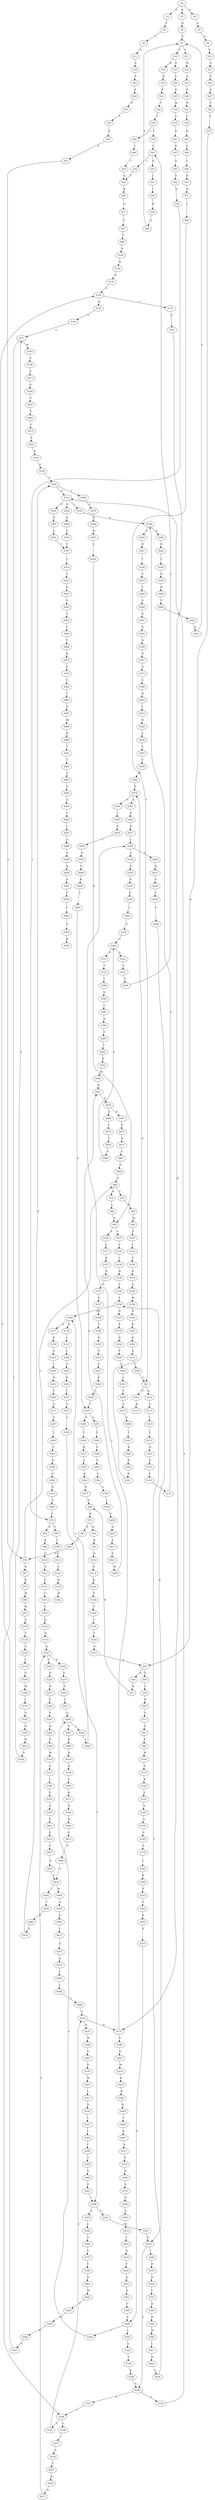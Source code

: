 strict digraph  {
	S0 -> S1 [ label = K ];
	S0 -> S2 [ label = S ];
	S0 -> S3 [ label = P ];
	S1 -> S4 [ label = D ];
	S2 -> S5 [ label = S ];
	S3 -> S6 [ label = Y ];
	S4 -> S7 [ label = E ];
	S5 -> S8 [ label = G ];
	S6 -> S9 [ label = T ];
	S7 -> S10 [ label = P ];
	S7 -> S11 [ label = V ];
	S8 -> S12 [ label = V ];
	S9 -> S13 [ label = G ];
	S10 -> S14 [ label = K ];
	S10 -> S15 [ label = Q ];
	S11 -> S16 [ label = H ];
	S12 -> S17 [ label = V ];
	S13 -> S18 [ label = V ];
	S14 -> S19 [ label = N ];
	S15 -> S20 [ label = V ];
	S16 -> S21 [ label = S ];
	S17 -> S22 [ label = V ];
	S18 -> S23 [ label = P ];
	S19 -> S24 [ label = F ];
	S20 -> S25 [ label = D ];
	S21 -> S26 [ label = S ];
	S22 -> S27 [ label = G ];
	S23 -> S28 [ label = E ];
	S24 -> S29 [ label = C ];
	S25 -> S30 [ label = M ];
	S26 -> S31 [ label = N ];
	S27 -> S32 [ label = Y ];
	S28 -> S33 [ label = H ];
	S29 -> S34 [ label = Y ];
	S30 -> S35 [ label = S ];
	S31 -> S36 [ label = L ];
	S32 -> S37 [ label = S ];
	S33 -> S38 [ label = A ];
	S34 -> S39 [ label = T ];
	S34 -> S40 [ label = I ];
	S35 -> S41 [ label = H ];
	S36 -> S42 [ label = Q ];
	S37 -> S43 [ label = K ];
	S38 -> S44 [ label = K ];
	S39 -> S45 [ label = L ];
	S40 -> S46 [ label = L ];
	S41 -> S47 [ label = R ];
	S42 -> S48 [ label = F ];
	S43 -> S49 [ label = K ];
	S43 -> S50 [ label = L ];
	S44 -> S51 [ label = A ];
	S45 -> S52 [ label = C ];
	S45 -> S53 [ label = Q ];
	S46 -> S54 [ label = C ];
	S47 -> S55 [ label = A ];
	S48 -> S56 [ label = L ];
	S49 -> S57 [ label = K ];
	S50 -> S58 [ label = L ];
	S51 -> S59 [ label = G ];
	S52 -> S60 [ label = C ];
	S53 -> S61 [ label = L ];
	S54 -> S60 [ label = C ];
	S55 -> S62 [ label = D ];
	S56 -> S63 [ label = R ];
	S57 -> S64 [ label = R ];
	S58 -> S65 [ label = H ];
	S59 -> S66 [ label = G ];
	S59 -> S67 [ label = R ];
	S60 -> S68 [ label = K ];
	S61 -> S69 [ label = I ];
	S62 -> S70 [ label = E ];
	S63 -> S71 [ label = D ];
	S64 -> S72 [ label = K ];
	S65 -> S73 [ label = G ];
	S66 -> S74 [ label = R ];
	S66 -> S75 [ label = F ];
	S67 -> S76 [ label = K ];
	S68 -> S77 [ label = G ];
	S69 -> S78 [ label = K ];
	S70 -> S79 [ label = L ];
	S71 -> S80 [ label = I ];
	S72 -> S81 [ label = K ];
	S72 -> S82 [ label = H ];
	S73 -> S83 [ label = D ];
	S74 -> S84 [ label = L ];
	S75 -> S85 [ label = K ];
	S76 -> S86 [ label = M ];
	S77 -> S87 [ label = C ];
	S78 -> S88 [ label = D ];
	S79 -> S89 [ label = Q ];
	S79 -> S90 [ label = V ];
	S80 -> S91 [ label = T ];
	S81 -> S92 [ label = A ];
	S82 -> S93 [ label = K ];
	S83 -> S94 [ label = F ];
	S84 -> S95 [ label = R ];
	S85 -> S96 [ label = M ];
	S86 -> S97 [ label = M ];
	S87 -> S98 [ label = Y ];
	S88 -> S7 [ label = E ];
	S89 -> S99 [ label = K ];
	S90 -> S100 [ label = I ];
	S91 -> S101 [ label = H ];
	S91 -> S102 [ label = Q ];
	S92 -> S59 [ label = G ];
	S93 -> S103 [ label = N ];
	S94 -> S104 [ label = M ];
	S95 -> S105 [ label = L ];
	S95 -> S106 [ label = S ];
	S96 -> S107 [ label = E ];
	S97 -> S108 [ label = A ];
	S98 -> S109 [ label = H ];
	S99 -> S110 [ label = G ];
	S100 -> S111 [ label = T ];
	S101 -> S112 [ label = W ];
	S102 -> S113 [ label = V ];
	S103 -> S114 [ label = K ];
	S104 -> S115 [ label = E ];
	S105 -> S116 [ label = V ];
	S106 -> S117 [ label = I ];
	S107 -> S118 [ label = L ];
	S108 -> S119 [ label = T ];
	S109 -> S120 [ label = R ];
	S110 -> S121 [ label = A ];
	S111 -> S122 [ label = I ];
	S113 -> S123 [ label = L ];
	S114 -> S124 [ label = K ];
	S115 -> S125 [ label = K ];
	S116 -> S126 [ label = L ];
	S117 -> S127 [ label = K ];
	S118 -> S128 [ label = F ];
	S119 -> S129 [ label = A ];
	S120 -> S130 [ label = D ];
	S121 -> S131 [ label = F ];
	S122 -> S132 [ label = R ];
	S123 -> S133 [ label = L ];
	S124 -> S134 [ label = P ];
	S125 -> S135 [ label = E ];
	S126 -> S136 [ label = H ];
	S127 -> S137 [ label = G ];
	S128 -> S138 [ label = K ];
	S129 -> S139 [ label = L ];
	S130 -> S140 [ label = F ];
	S131 -> S141 [ label = I ];
	S132 -> S142 [ label = M ];
	S133 -> S143 [ label = N ];
	S134 -> S144 [ label = T ];
	S135 -> S145 [ label = N ];
	S136 -> S146 [ label = L ];
	S137 -> S147 [ label = N ];
	S138 -> S148 [ label = G ];
	S139 -> S149 [ label = G ];
	S140 -> S150 [ label = H ];
	S140 -> S151 [ label = L ];
	S141 -> S152 [ label = L ];
	S143 -> S153 [ label = K ];
	S144 -> S154 [ label = T ];
	S145 -> S155 [ label = A ];
	S146 -> S156 [ label = T ];
	S147 -> S157 [ label = E ];
	S148 -> S158 [ label = M ];
	S149 -> S159 [ label = M ];
	S150 -> S160 [ label = S ];
	S151 -> S161 [ label = E ];
	S152 -> S162 [ label = R ];
	S153 -> S163 [ label = E ];
	S154 -> S164 [ label = Y ];
	S155 -> S165 [ label = A ];
	S156 -> S166 [ label = S ];
	S156 -> S167 [ label = D ];
	S157 -> S168 [ label = D ];
	S158 -> S169 [ label = R ];
	S159 -> S170 [ label = Y ];
	S160 -> S171 [ label = A ];
	S161 -> S172 [ label = R ];
	S162 -> S173 [ label = Q ];
	S163 -> S174 [ label = I ];
	S164 -> S175 [ label = S ];
	S165 -> S176 [ label = V ];
	S166 -> S177 [ label = E ];
	S166 -> S178 [ label = S ];
	S167 -> S179 [ label = K ];
	S168 -> S180 [ label = V ];
	S169 -> S181 [ label = K ];
	S170 -> S182 [ label = G ];
	S171 -> S183 [ label = M ];
	S171 -> S184 [ label = I ];
	S172 -> S185 [ label = L ];
	S172 -> S186 [ label = K ];
	S173 -> S187 [ label = Q ];
	S174 -> S188 [ label = Q ];
	S175 -> S43 [ label = K ];
	S176 -> S189 [ label = L ];
	S177 -> S190 [ label = K ];
	S178 -> S191 [ label = L ];
	S179 -> S192 [ label = N ];
	S180 -> S193 [ label = K ];
	S181 -> S194 [ label = D ];
	S182 -> S195 [ label = R ];
	S183 -> S196 [ label = F ];
	S184 -> S197 [ label = L ];
	S184 -> S198 [ label = Y ];
	S185 -> S199 [ label = A ];
	S185 -> S200 [ label = Y ];
	S186 -> S201 [ label = S ];
	S187 -> S202 [ label = D ];
	S187 -> S203 [ label = F ];
	S188 -> S204 [ label = E ];
	S188 -> S205 [ label = D ];
	S189 -> S206 [ label = R ];
	S190 -> S207 [ label = Q ];
	S191 -> S208 [ label = L ];
	S192 -> S209 [ label = Y ];
	S193 -> S210 [ label = Y ];
	S194 -> S211 [ label = D ];
	S195 -> S212 [ label = H ];
	S196 -> S213 [ label = V ];
	S197 -> S214 [ label = E ];
	S198 -> S215 [ label = L ];
	S199 -> S216 [ label = S ];
	S200 -> S217 [ label = H ];
	S201 -> S218 [ label = M ];
	S202 -> S219 [ label = P ];
	S203 -> S220 [ label = N ];
	S204 -> S221 [ label = R ];
	S205 -> S222 [ label = K ];
	S206 -> S223 [ label = F ];
	S207 -> S224 [ label = I ];
	S208 -> S225 [ label = S ];
	S209 -> S226 [ label = G ];
	S210 -> S227 [ label = Y ];
	S211 -> S228 [ label = I ];
	S212 -> S229 [ label = S ];
	S213 -> S230 [ label = G ];
	S214 -> S172 [ label = R ];
	S214 -> S231 [ label = N ];
	S215 -> S232 [ label = A ];
	S216 -> S233 [ label = K ];
	S217 -> S234 [ label = V ];
	S218 -> S235 [ label = K ];
	S219 -> S236 [ label = P ];
	S220 -> S237 [ label = R ];
	S221 -> S238 [ label = I ];
	S222 -> S239 [ label = L ];
	S223 -> S240 [ label = V ];
	S224 -> S241 [ label = N ];
	S225 -> S242 [ label = R ];
	S226 -> S243 [ label = L ];
	S227 -> S244 [ label = K ];
	S228 -> S91 [ label = T ];
	S229 -> S171 [ label = A ];
	S230 -> S245 [ label = A ];
	S231 -> S246 [ label = W ];
	S232 -> S247 [ label = T ];
	S233 -> S248 [ label = V ];
	S234 -> S249 [ label = T ];
	S235 -> S250 [ label = N ];
	S236 -> S251 [ label = I ];
	S237 -> S252 [ label = V ];
	S238 -> S253 [ label = Y ];
	S239 -> S254 [ label = D ];
	S240 -> S255 [ label = S ];
	S241 -> S256 [ label = Y ];
	S242 -> S257 [ label = I ];
	S243 -> S258 [ label = Y ];
	S244 -> S259 [ label = L ];
	S245 -> S260 [ label = G ];
	S246 -> S261 [ label = G ];
	S247 -> S262 [ label = R ];
	S248 -> S263 [ label = T ];
	S249 -> S264 [ label = T ];
	S250 -> S265 [ label = N ];
	S251 -> S266 [ label = G ];
	S252 -> S267 [ label = P ];
	S253 -> S268 [ label = I ];
	S254 -> S269 [ label = R ];
	S255 -> S270 [ label = V ];
	S256 -> S271 [ label = D ];
	S257 -> S272 [ label = S ];
	S258 -> S273 [ label = V ];
	S259 -> S274 [ label = V ];
	S260 -> S275 [ label = C ];
	S261 -> S276 [ label = D ];
	S262 -> S277 [ label = Q ];
	S263 -> S278 [ label = A ];
	S264 -> S279 [ label = K ];
	S265 -> S280 [ label = T ];
	S266 -> S281 [ label = E ];
	S266 -> S282 [ label = L ];
	S267 -> S283 [ label = R ];
	S268 -> S284 [ label = A ];
	S269 -> S285 [ label = V ];
	S270 -> S286 [ label = P ];
	S271 -> S287 [ label = S ];
	S272 -> S288 [ label = G ];
	S273 -> S289 [ label = N ];
	S274 -> S290 [ label = A ];
	S274 -> S291 [ label = S ];
	S275 -> S292 [ label = E ];
	S276 -> S293 [ label = W ];
	S277 -> S187 [ label = Q ];
	S278 -> S294 [ label = G ];
	S279 -> S295 [ label = S ];
	S279 -> S296 [ label = I ];
	S280 -> S297 [ label = K ];
	S281 -> S298 [ label = K ];
	S282 -> S299 [ label = T ];
	S283 -> S300 [ label = D ];
	S284 -> S301 [ label = D ];
	S285 -> S302 [ label = K ];
	S286 -> S303 [ label = L ];
	S286 -> S304 [ label = I ];
	S287 -> S305 [ label = L ];
	S288 -> S306 [ label = I ];
	S289 -> S307 [ label = L ];
	S290 -> S308 [ label = L ];
	S291 -> S309 [ label = G ];
	S292 -> S310 [ label = D ];
	S293 -> S311 [ label = L ];
	S294 -> S312 [ label = A ];
	S294 -> S313 [ label = S ];
	S295 -> S314 [ label = P ];
	S295 -> S315 [ label = A ];
	S296 -> S316 [ label = P ];
	S297 -> S317 [ label = K ];
	S298 -> S318 [ label = D ];
	S299 -> S166 [ label = S ];
	S300 -> S319 [ label = W ];
	S301 -> S320 [ label = G ];
	S302 -> S321 [ label = D ];
	S303 -> S322 [ label = G ];
	S304 -> S266 [ label = G ];
	S305 -> S323 [ label = T ];
	S306 -> S324 [ label = T ];
	S306 -> S325 [ label = E ];
	S307 -> S326 [ label = K ];
	S308 -> S327 [ label = K ];
	S309 -> S328 [ label = S ];
	S310 -> S329 [ label = S ];
	S311 -> S330 [ label = D ];
	S312 -> S331 [ label = Y ];
	S313 -> S332 [ label = T ];
	S314 -> S333 [ label = E ];
	S315 -> S184 [ label = I ];
	S316 -> S334 [ label = D ];
	S317 -> S335 [ label = N ];
	S318 -> S336 [ label = Q ];
	S319 -> S337 [ label = S ];
	S320 -> S338 [ label = N ];
	S321 -> S7 [ label = E ];
	S322 -> S339 [ label = T ];
	S323 -> S340 [ label = R ];
	S324 -> S341 [ label = T ];
	S325 -> S342 [ label = L ];
	S326 -> S343 [ label = P ];
	S327 -> S344 [ label = V ];
	S328 -> S345 [ label = V ];
	S329 -> S346 [ label = P ];
	S330 -> S347 [ label = L ];
	S331 -> S348 [ label = T ];
	S332 -> S349 [ label = I ];
	S333 -> S350 [ label = V ];
	S333 -> S351 [ label = I ];
	S333 -> S352 [ label = G ];
	S334 -> S353 [ label = I ];
	S335 -> S354 [ label = R ];
	S336 -> S355 [ label = I ];
	S337 -> S356 [ label = L ];
	S338 -> S357 [ label = H ];
	S339 -> S358 [ label = K ];
	S340 -> S359 [ label = G ];
	S341 -> S279 [ label = K ];
	S342 -> S360 [ label = G ];
	S343 -> S361 [ label = K ];
	S344 -> S362 [ label = K ];
	S345 -> S363 [ label = L ];
	S346 -> S333 [ label = E ];
	S346 -> S364 [ label = C ];
	S347 -> S365 [ label = I ];
	S348 -> S45 [ label = L ];
	S349 -> S366 [ label = G ];
	S350 -> S367 [ label = E ];
	S351 -> S188 [ label = Q ];
	S352 -> S368 [ label = E ];
	S353 -> S369 [ label = D ];
	S354 -> S370 [ label = S ];
	S355 -> S371 [ label = K ];
	S356 -> S372 [ label = Y ];
	S357 -> S373 [ label = A ];
	S358 -> S295 [ label = S ];
	S359 -> S374 [ label = D ];
	S360 -> S375 [ label = Y ];
	S361 -> S376 [ label = D ];
	S362 -> S377 [ label = K ];
	S363 -> S378 [ label = G ];
	S364 -> S379 [ label = E ];
	S365 -> S380 [ label = I ];
	S366 -> S381 [ label = I ];
	S367 -> S382 [ label = L ];
	S368 -> S383 [ label = L ];
	S369 -> S384 [ label = D ];
	S370 -> S385 [ label = N ];
	S371 -> S386 [ label = A ];
	S372 -> S387 [ label = Q ];
	S373 -> S388 [ label = C ];
	S374 -> S389 [ label = E ];
	S375 -> S390 [ label = Y ];
	S376 -> S391 [ label = S ];
	S376 -> S392 [ label = V ];
	S377 -> S64 [ label = R ];
	S378 -> S393 [ label = L ];
	S379 -> S394 [ label = R ];
	S380 -> S395 [ label = T ];
	S381 -> S396 [ label = D ];
	S382 -> S397 [ label = T ];
	S383 -> S397 [ label = T ];
	S384 -> S398 [ label = M ];
	S385 -> S399 [ label = V ];
	S386 -> S400 [ label = K ];
	S387 -> S401 [ label = S ];
	S388 -> S402 [ label = H ];
	S389 -> S79 [ label = L ];
	S390 -> S403 [ label = D ];
	S391 -> S404 [ label = E ];
	S392 -> S405 [ label = I ];
	S393 -> S406 [ label = D ];
	S394 -> S407 [ label = R ];
	S395 -> S408 [ label = S ];
	S396 -> S409 [ label = S ];
	S397 -> S410 [ label = I ];
	S398 -> S411 [ label = I ];
	S399 -> S412 [ label = S ];
	S400 -> S413 [ label = V ];
	S401 -> S414 [ label = V ];
	S402 -> S415 [ label = I ];
	S403 -> S416 [ label = M ];
	S404 -> S417 [ label = R ];
	S405 -> S418 [ label = K ];
	S406 -> S419 [ label = Q ];
	S407 -> S420 [ label = L ];
	S408 -> S421 [ label = G ];
	S409 -> S422 [ label = C ];
	S410 -> S423 [ label = T ];
	S411 -> S424 [ label = H ];
	S412 -> S425 [ label = L ];
	S413 -> S426 [ label = N ];
	S414 -> S427 [ label = V ];
	S415 -> S428 [ label = N ];
	S416 -> S429 [ label = T ];
	S417 -> S185 [ label = L ];
	S418 -> S430 [ label = T ];
	S419 -> S431 [ label = V ];
	S420 -> S95 [ label = R ];
	S421 -> S306 [ label = I ];
	S422 -> S432 [ label = V ];
	S423 -> S433 [ label = K ];
	S424 -> S434 [ label = L ];
	S425 -> S435 [ label = N ];
	S426 -> S436 [ label = E ];
	S427 -> S437 [ label = N ];
	S428 -> S438 [ label = L ];
	S429 -> S439 [ label = N ];
	S430 -> S440 [ label = A ];
	S431 -> S441 [ label = V ];
	S432 -> S442 [ label = W ];
	S433 -> S443 [ label = G ];
	S434 -> S156 [ label = T ];
	S435 -> S444 [ label = F ];
	S436 -> S445 [ label = I ];
	S436 -> S446 [ label = H ];
	S437 -> S436 [ label = E ];
	S438 -> S447 [ label = V ];
	S439 -> S448 [ label = R ];
	S440 -> S449 [ label = C ];
	S441 -> S450 [ label = W ];
	S442 -> S451 [ label = D ];
	S443 -> S452 [ label = T ];
	S444 -> S453 [ label = A ];
	S445 -> S454 [ label = T ];
	S446 -> S455 [ label = G ];
	S447 -> S456 [ label = P ];
	S448 -> S457 [ label = D ];
	S449 -> S458 [ label = K ];
	S450 -> S451 [ label = D ];
	S451 -> S459 [ label = D ];
	S452 -> S460 [ label = L ];
	S453 -> S461 [ label = S ];
	S454 -> S462 [ label = D ];
	S455 -> S463 [ label = S ];
	S456 -> S464 [ label = K ];
	S457 -> S140 [ label = F ];
	S458 -> S465 [ label = L ];
	S459 -> S466 [ label = Q ];
	S459 -> S467 [ label = N ];
	S460 -> S468 [ label = T ];
	S461 -> S469 [ label = V ];
	S462 -> S470 [ label = S ];
	S463 -> S471 [ label = I ];
	S464 -> S376 [ label = D ];
	S465 -> S274 [ label = V ];
	S466 -> S472 [ label = L ];
	S467 -> S473 [ label = L ];
	S468 -> S474 [ label = K ];
	S469 -> S286 [ label = P ];
	S470 -> S346 [ label = P ];
	S471 -> S475 [ label = A ];
	S472 -> S476 [ label = T ];
	S473 -> S477 [ label = A ];
	S474 -> S478 [ label = V ];
	S475 -> S479 [ label = A ];
	S476 -> S480 [ label = A ];
	S477 -> S481 [ label = A ];
	S478 -> S482 [ label = F ];
	S479 -> S483 [ label = L ];
	S480 -> S294 [ label = G ];
	S481 -> S484 [ label = G ];
	S482 -> S485 [ label = I ];
	S483 -> S486 [ label = I ];
	S484 -> S66 [ label = G ];
	S485 -> S487 [ label = Q ];
	S486 -> S488 [ label = L ];
	S487 -> S489 [ label = M ];
	S488 -> S214 [ label = E ];
	S489 -> S490 [ label = K ];
	S490 -> S491 [ label = T ];
	S491 -> S492 [ label = T ];
	S492 -> S493 [ label = T ];
	S493 -> S494 [ label = G ];
	S494 -> S495 [ label = G ];
	S495 -> S496 [ label = C ];
	S496 -> S497 [ label = I ];
	S497 -> S498 [ label = A ];
	S498 -> S499 [ label = S ];
	S499 -> S500 [ label = R ];
	S500 -> S501 [ label = F ];
	S501 -> S502 [ label = P ];
	S502 -> S503 [ label = L ];
	S503 -> S504 [ label = A ];
	S504 -> S505 [ label = R ];
}
